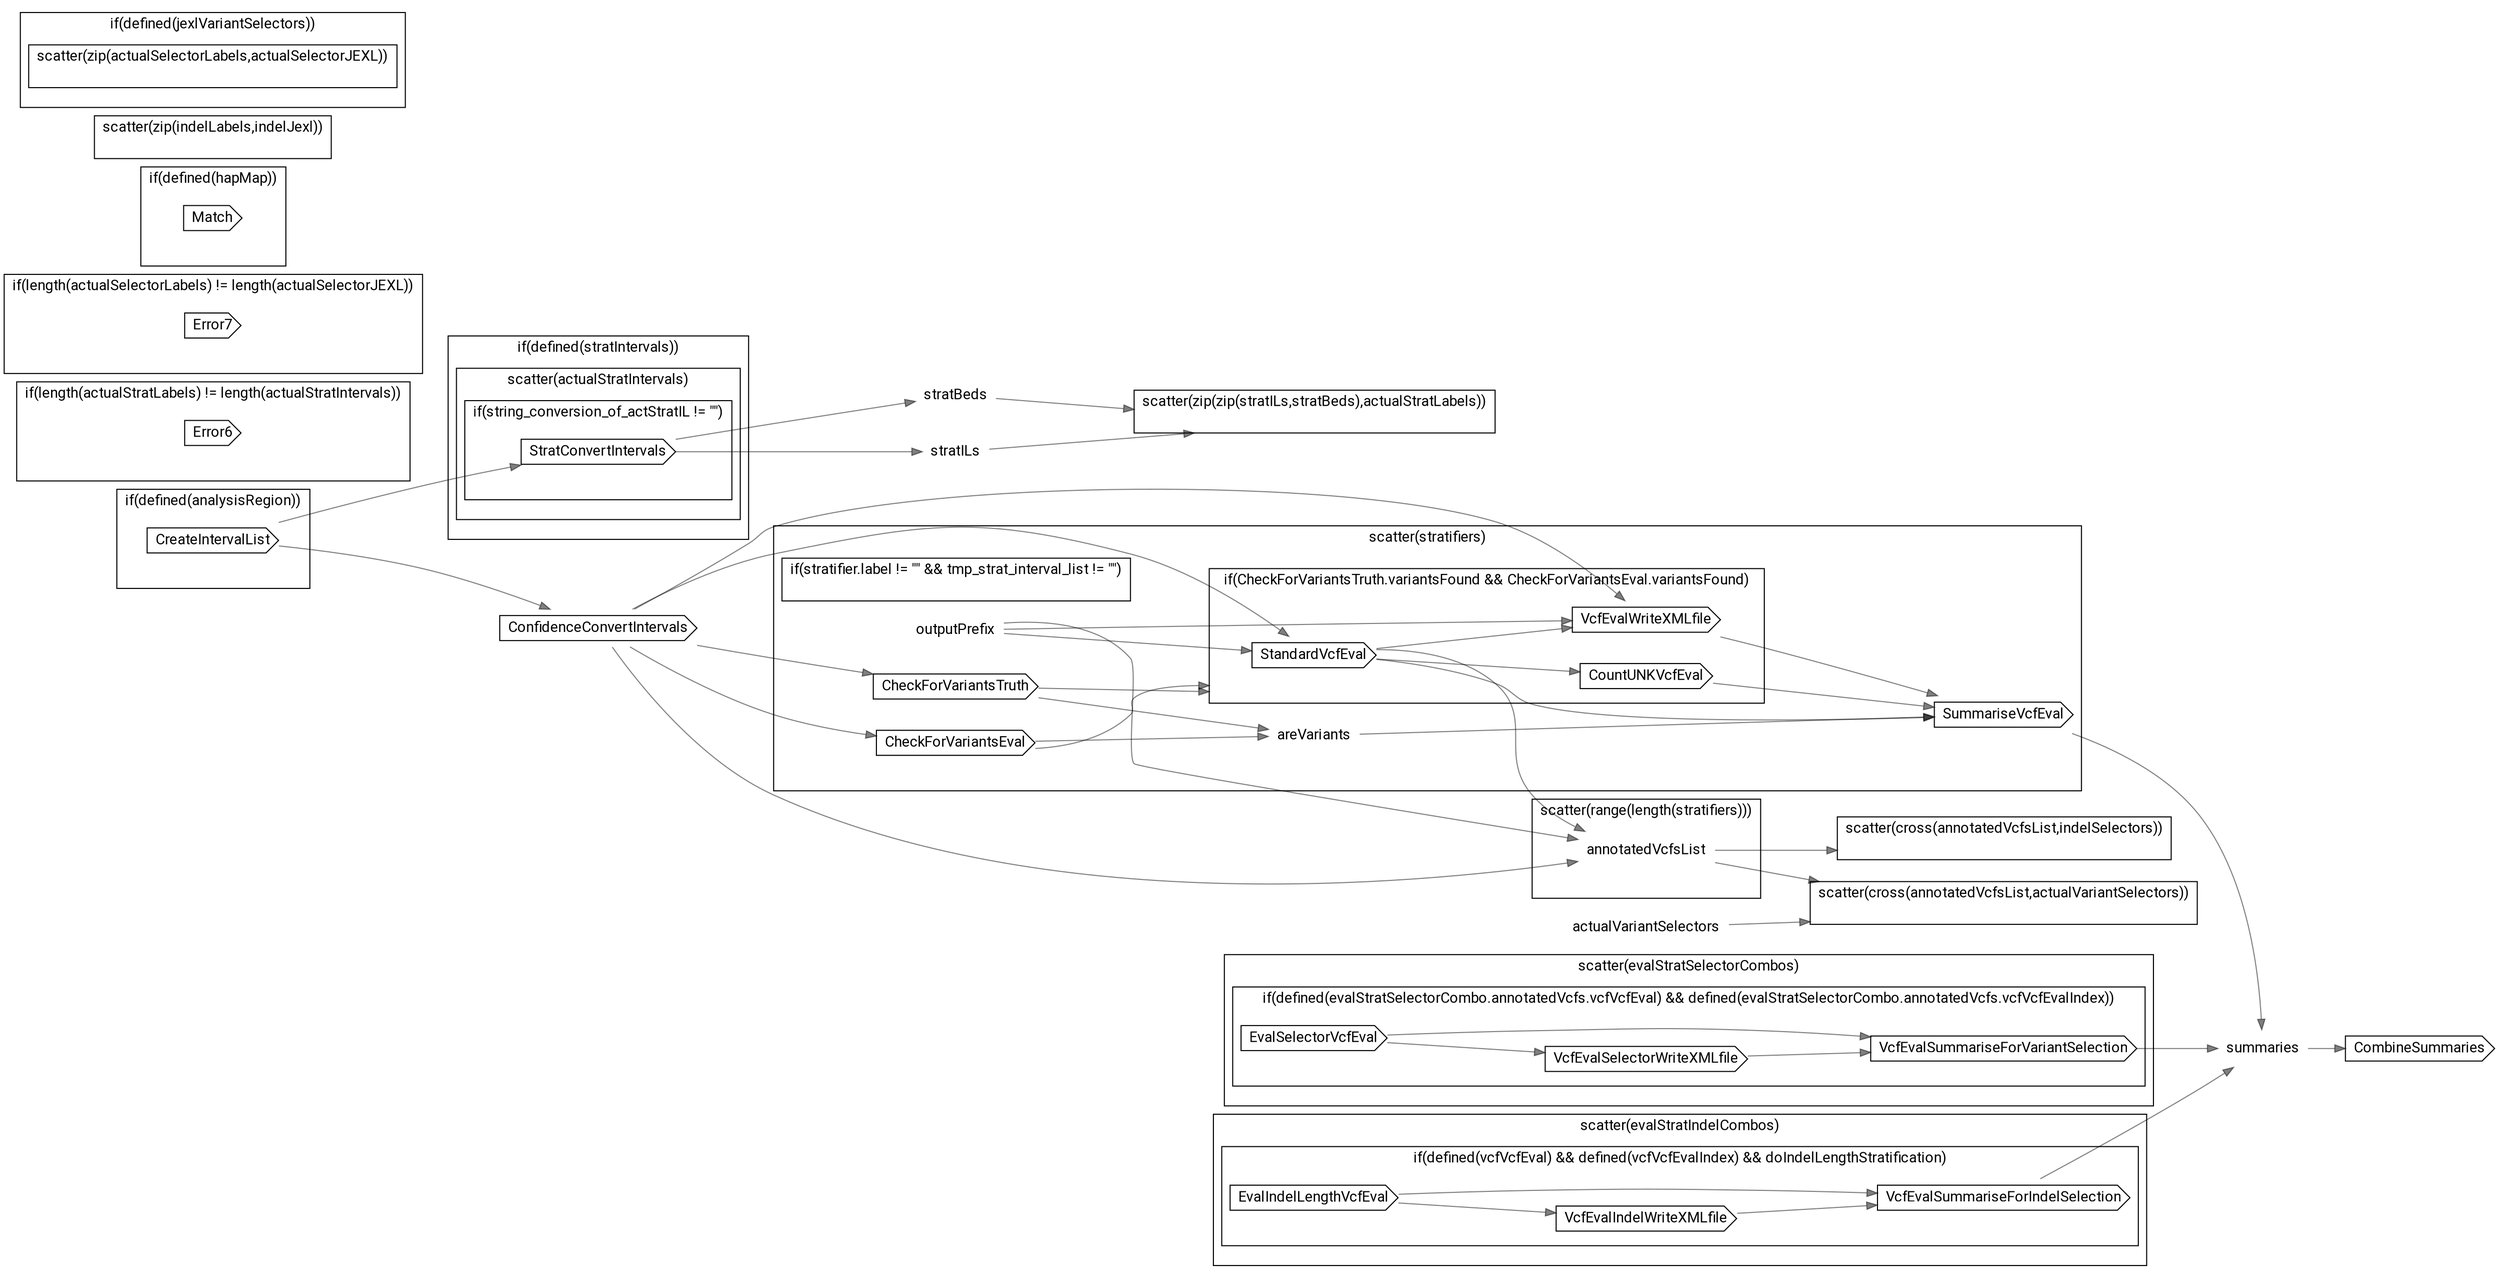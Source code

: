 // Benchmark
digraph {
	compound=true rankdir=LR
	node [fontname=Roboto]
	edge [color="#00000080"]
	subgraph "cluster-if-L81C5" {
		fontname=Roboto label="if(defined(analysisRegion))" rank=same
		"call-CreateIntervalList" [label=CreateIntervalList shape=cds]
		"if-L81C5" [label="" height=0 margin=0 style=invis width=0]
	}
	subgraph "cluster-if-L99C5" {
		fontname=Roboto label="if(length(actualStratLabels) != length(actualStratIntervals))" rank=same
		"call-Error6" [label=Error6 shape=cds]
		"if-L99C5" [label="" height=0 margin=0 style=invis width=0]
	}
	subgraph "cluster-if-L106C5" {
		fontname=Roboto label="if(length(actualSelectorLabels) != length(actualSelectorJEXL))" rank=same
		"call-Error7" [label=Error7 shape=cds]
		"if-L106C5" [label="" height=0 margin=0 style=invis width=0]
	}
	subgraph "cluster-if-L113C5" {
		fontname=Roboto label="if(defined(hapMap))" rank=same
		"call-Match" [label=Match shape=cds]
		"if-L113C5" [label="" height=0 margin=0 style=invis width=0]
	}
	subgraph "cluster-scatter-L155C5-indel" {
		fontname=Roboto label="scatter(zip(indelLabels,indelJexl))" rank=same
		"scatter-L155C5-indel" [label="" height=0 margin=0 style=invis width=0]
	}
	subgraph "cluster-if-L161C5" {
		fontname=Roboto label="if(defined(jexlVariantSelectors))" rank=same
		subgraph "cluster-scatter-L162C9-select" {
			fontname=Roboto label="scatter(zip(actualSelectorLabels,actualSelectorJEXL))" rank=same
			"scatter-L162C9-select" [label="" height=0 margin=0 style=invis width=0]
		}
		"if-L161C5" [label="" height=0 margin=0 style=invis width=0]
	}
	"decl-actualVariantSelectors" [label=actualVariantSelectors shape=plaintext]
	subgraph "cluster-if-L175C5" {
		fontname=Roboto label="if(defined(stratIntervals))" rank=same
		subgraph "cluster-scatter-L176C9-actStratIL" {
			fontname=Roboto label="scatter(actualStratIntervals)" rank=same
			subgraph "cluster-if-L181C13" {
				fontname=Roboto label="if(string_conversion_of_actStratIL != \"\")" rank=same
				"call-StratConvertIntervals" [label=StratConvertIntervals shape=cds]
				"if-L181C13" [label="" height=0 margin=0 style=invis width=0]
			}
			"scatter-L176C9-actStratIL" [label="" height=0 margin=0 style=invis width=0]
		}
		"if-L175C5" [label="" height=0 margin=0 style=invis width=0]
	}
	"decl-stratBeds" [label=stratBeds shape=plaintext]
	"decl-stratILs" [label=stratILs shape=plaintext]
	subgraph "cluster-scatter-L198C5-strat" {
		fontname=Roboto label="scatter(zip(zip(stratILs,stratBeds),actualStratLabels))" rank=same
		"scatter-L198C5-strat" [label="" height=0 margin=0 style=invis width=0]
	}
	"call-ConfidenceConvertIntervals" [label=ConfidenceConvertIntervals shape=cds]
	subgraph "cluster-scatter-L215C5-stratifier" {
		fontname=Roboto label="scatter(stratifiers)" rank=same
		subgraph "cluster-if-L220C9" {
			fontname=Roboto label="if(stratifier.label != \"\" && tmp_strat_interval_list != \"\")" rank=same
			"if-L220C9" [label="" height=0 margin=0 style=invis width=0]
		}
		"decl-outputPrefix" [label=outputPrefix shape=plaintext]
		"call-CheckForVariantsEval" [label=CheckForVariantsEval shape=cds]
		"call-CheckForVariantsTruth" [label=CheckForVariantsTruth shape=cds]
		subgraph "cluster-if-L248C9" {
			fontname=Roboto label="if(CheckForVariantsTruth.variantsFound && CheckForVariantsEval.variantsFound)" rank=same
			"call-StandardVcfEval" [label=StandardVcfEval shape=cds]
			"call-VcfEvalWriteXMLfile" [label=VcfEvalWriteXMLfile shape=cds]
			"call-CountUNKVcfEval" [label=CountUNKVcfEval shape=cds]
			"if-L248C9" [label="" height=0 margin=0 style=invis width=0]
		}
		"decl-areVariants" [label=areVariants shape=plaintext]
		"call-SummariseVcfEval" [label=SummariseVcfEval shape=cds]
		"scatter-L215C5-stratifier" [label="" height=0 margin=0 style=invis width=0]
	}
	subgraph "cluster-scatter-L302C5-i" {
		fontname=Roboto label="scatter(range(length(stratifiers)))" rank=same
		"decl-annotatedVcfsList" [label=annotatedVcfsList shape=plaintext]
		"scatter-L302C5-i" [label="" height=0 margin=0 style=invis width=0]
	}
	subgraph "cluster-scatter-L315C5-indelCombo" {
		fontname=Roboto label="scatter(cross(annotatedVcfsList,indelSelectors))" rank=same
		"scatter-L315C5-indelCombo" [label="" height=0 margin=0 style=invis width=0]
	}
	subgraph "cluster-scatter-L321C5-evalStratIndelCombo" {
		fontname=Roboto label="scatter(evalStratIndelCombos)" rank=same
		subgraph "cluster-if-L333C9" {
			fontname=Roboto label="if(defined(vcfVcfEval) && defined(vcfVcfEvalIndex) && doIndelLengthStratification)" rank=same
			"call-EvalIndelLengthVcfEval" [label=EvalIndelLengthVcfEval shape=cds]
			"call-VcfEvalIndelWriteXMLfile" [label=VcfEvalIndelWriteXMLfile shape=cds]
			"call-VcfEvalSummariseForIndelSelection" [label=VcfEvalSummariseForIndelSelection shape=cds]
			"if-L333C9" [label="" height=0 margin=0 style=invis width=0]
		}
		"scatter-L321C5-evalStratIndelCombo" [label="" height=0 margin=0 style=invis width=0]
	}
	subgraph "cluster-scatter-L383C5-selectorCombo" {
		fontname=Roboto label="scatter(cross(annotatedVcfsList,actualVariantSelectors))" rank=same
		"scatter-L383C5-selectorCombo" [label="" height=0 margin=0 style=invis width=0]
	}
	subgraph "cluster-scatter-L388C5-evalStratSelectorCombo" {
		fontname=Roboto label="scatter(evalStratSelectorCombos)" rank=same
		subgraph "cluster-if-L389C17" {
			fontname=Roboto label="if(defined(evalStratSelectorCombo.annotatedVcfs.vcfVcfEval) && defined(evalStratSelectorCombo.annotatedVcfs.vcfVcfEvalIndex))" rank=same
			"call-EvalSelectorVcfEval" [label=EvalSelectorVcfEval shape=cds]
			"call-VcfEvalSelectorWriteXMLfile" [label=VcfEvalSelectorWriteXMLfile shape=cds]
			"call-VcfEvalSummariseForVariantSelection" [label=VcfEvalSummariseForVariantSelection shape=cds]
			"if-L389C17" [label="" height=0 margin=0 style=invis width=0]
		}
		"scatter-L388C5-evalStratSelectorCombo" [label="" height=0 margin=0 style=invis width=0]
	}
	"decl-summaries" [label=summaries shape=plaintext]
	"call-CombineSummaries" [label=CombineSummaries shape=cds]
	"call-CreateIntervalList" -> "call-StratConvertIntervals"
	"call-StratConvertIntervals" -> "decl-stratBeds"
	"call-StratConvertIntervals" -> "decl-stratILs"
	"decl-stratBeds" -> "scatter-L198C5-strat" [lhead="cluster-scatter-L198C5-strat"]
	"decl-stratILs" -> "scatter-L198C5-strat" [lhead="cluster-scatter-L198C5-strat"]
	"call-CreateIntervalList" -> "call-ConfidenceConvertIntervals"
	"call-ConfidenceConvertIntervals" -> "call-CheckForVariantsEval"
	"call-ConfidenceConvertIntervals" -> "call-CheckForVariantsTruth"
	"call-CheckForVariantsEval" -> "if-L248C9" [lhead="cluster-if-L248C9"]
	"call-CheckForVariantsTruth" -> "if-L248C9" [lhead="cluster-if-L248C9"]
	"decl-outputPrefix" -> "call-StandardVcfEval"
	"call-ConfidenceConvertIntervals" -> "call-StandardVcfEval"
	"decl-outputPrefix" -> "call-VcfEvalWriteXMLfile"
	"call-ConfidenceConvertIntervals" -> "call-VcfEvalWriteXMLfile"
	"call-StandardVcfEval" -> "call-VcfEvalWriteXMLfile"
	"call-StandardVcfEval" -> "call-CountUNKVcfEval"
	"call-CheckForVariantsEval" -> "decl-areVariants"
	"call-CheckForVariantsTruth" -> "decl-areVariants"
	"call-VcfEvalWriteXMLfile" -> "call-SummariseVcfEval"
	"call-CountUNKVcfEval" -> "call-SummariseVcfEval"
	"call-StandardVcfEval" -> "call-SummariseVcfEval"
	"decl-areVariants" -> "call-SummariseVcfEval"
	"call-StandardVcfEval" -> "decl-annotatedVcfsList"
	"decl-outputPrefix" -> "decl-annotatedVcfsList"
	"call-ConfidenceConvertIntervals" -> "decl-annotatedVcfsList"
	"decl-annotatedVcfsList" -> "scatter-L315C5-indelCombo" [lhead="cluster-scatter-L315C5-indelCombo"]
	"call-EvalIndelLengthVcfEval" -> "call-VcfEvalIndelWriteXMLfile"
	"call-VcfEvalIndelWriteXMLfile" -> "call-VcfEvalSummariseForIndelSelection"
	"call-EvalIndelLengthVcfEval" -> "call-VcfEvalSummariseForIndelSelection"
	"decl-annotatedVcfsList" -> "scatter-L383C5-selectorCombo" [lhead="cluster-scatter-L383C5-selectorCombo"]
	"decl-actualVariantSelectors" -> "scatter-L383C5-selectorCombo" [lhead="cluster-scatter-L383C5-selectorCombo"]
	"call-EvalSelectorVcfEval" -> "call-VcfEvalSelectorWriteXMLfile"
	"call-EvalSelectorVcfEval" -> "call-VcfEvalSummariseForVariantSelection"
	"call-VcfEvalSelectorWriteXMLfile" -> "call-VcfEvalSummariseForVariantSelection"
	"call-SummariseVcfEval" -> "decl-summaries"
	"call-VcfEvalSummariseForVariantSelection" -> "decl-summaries"
	"call-VcfEvalSummariseForIndelSelection" -> "decl-summaries"
	"decl-summaries" -> "call-CombineSummaries"
}
